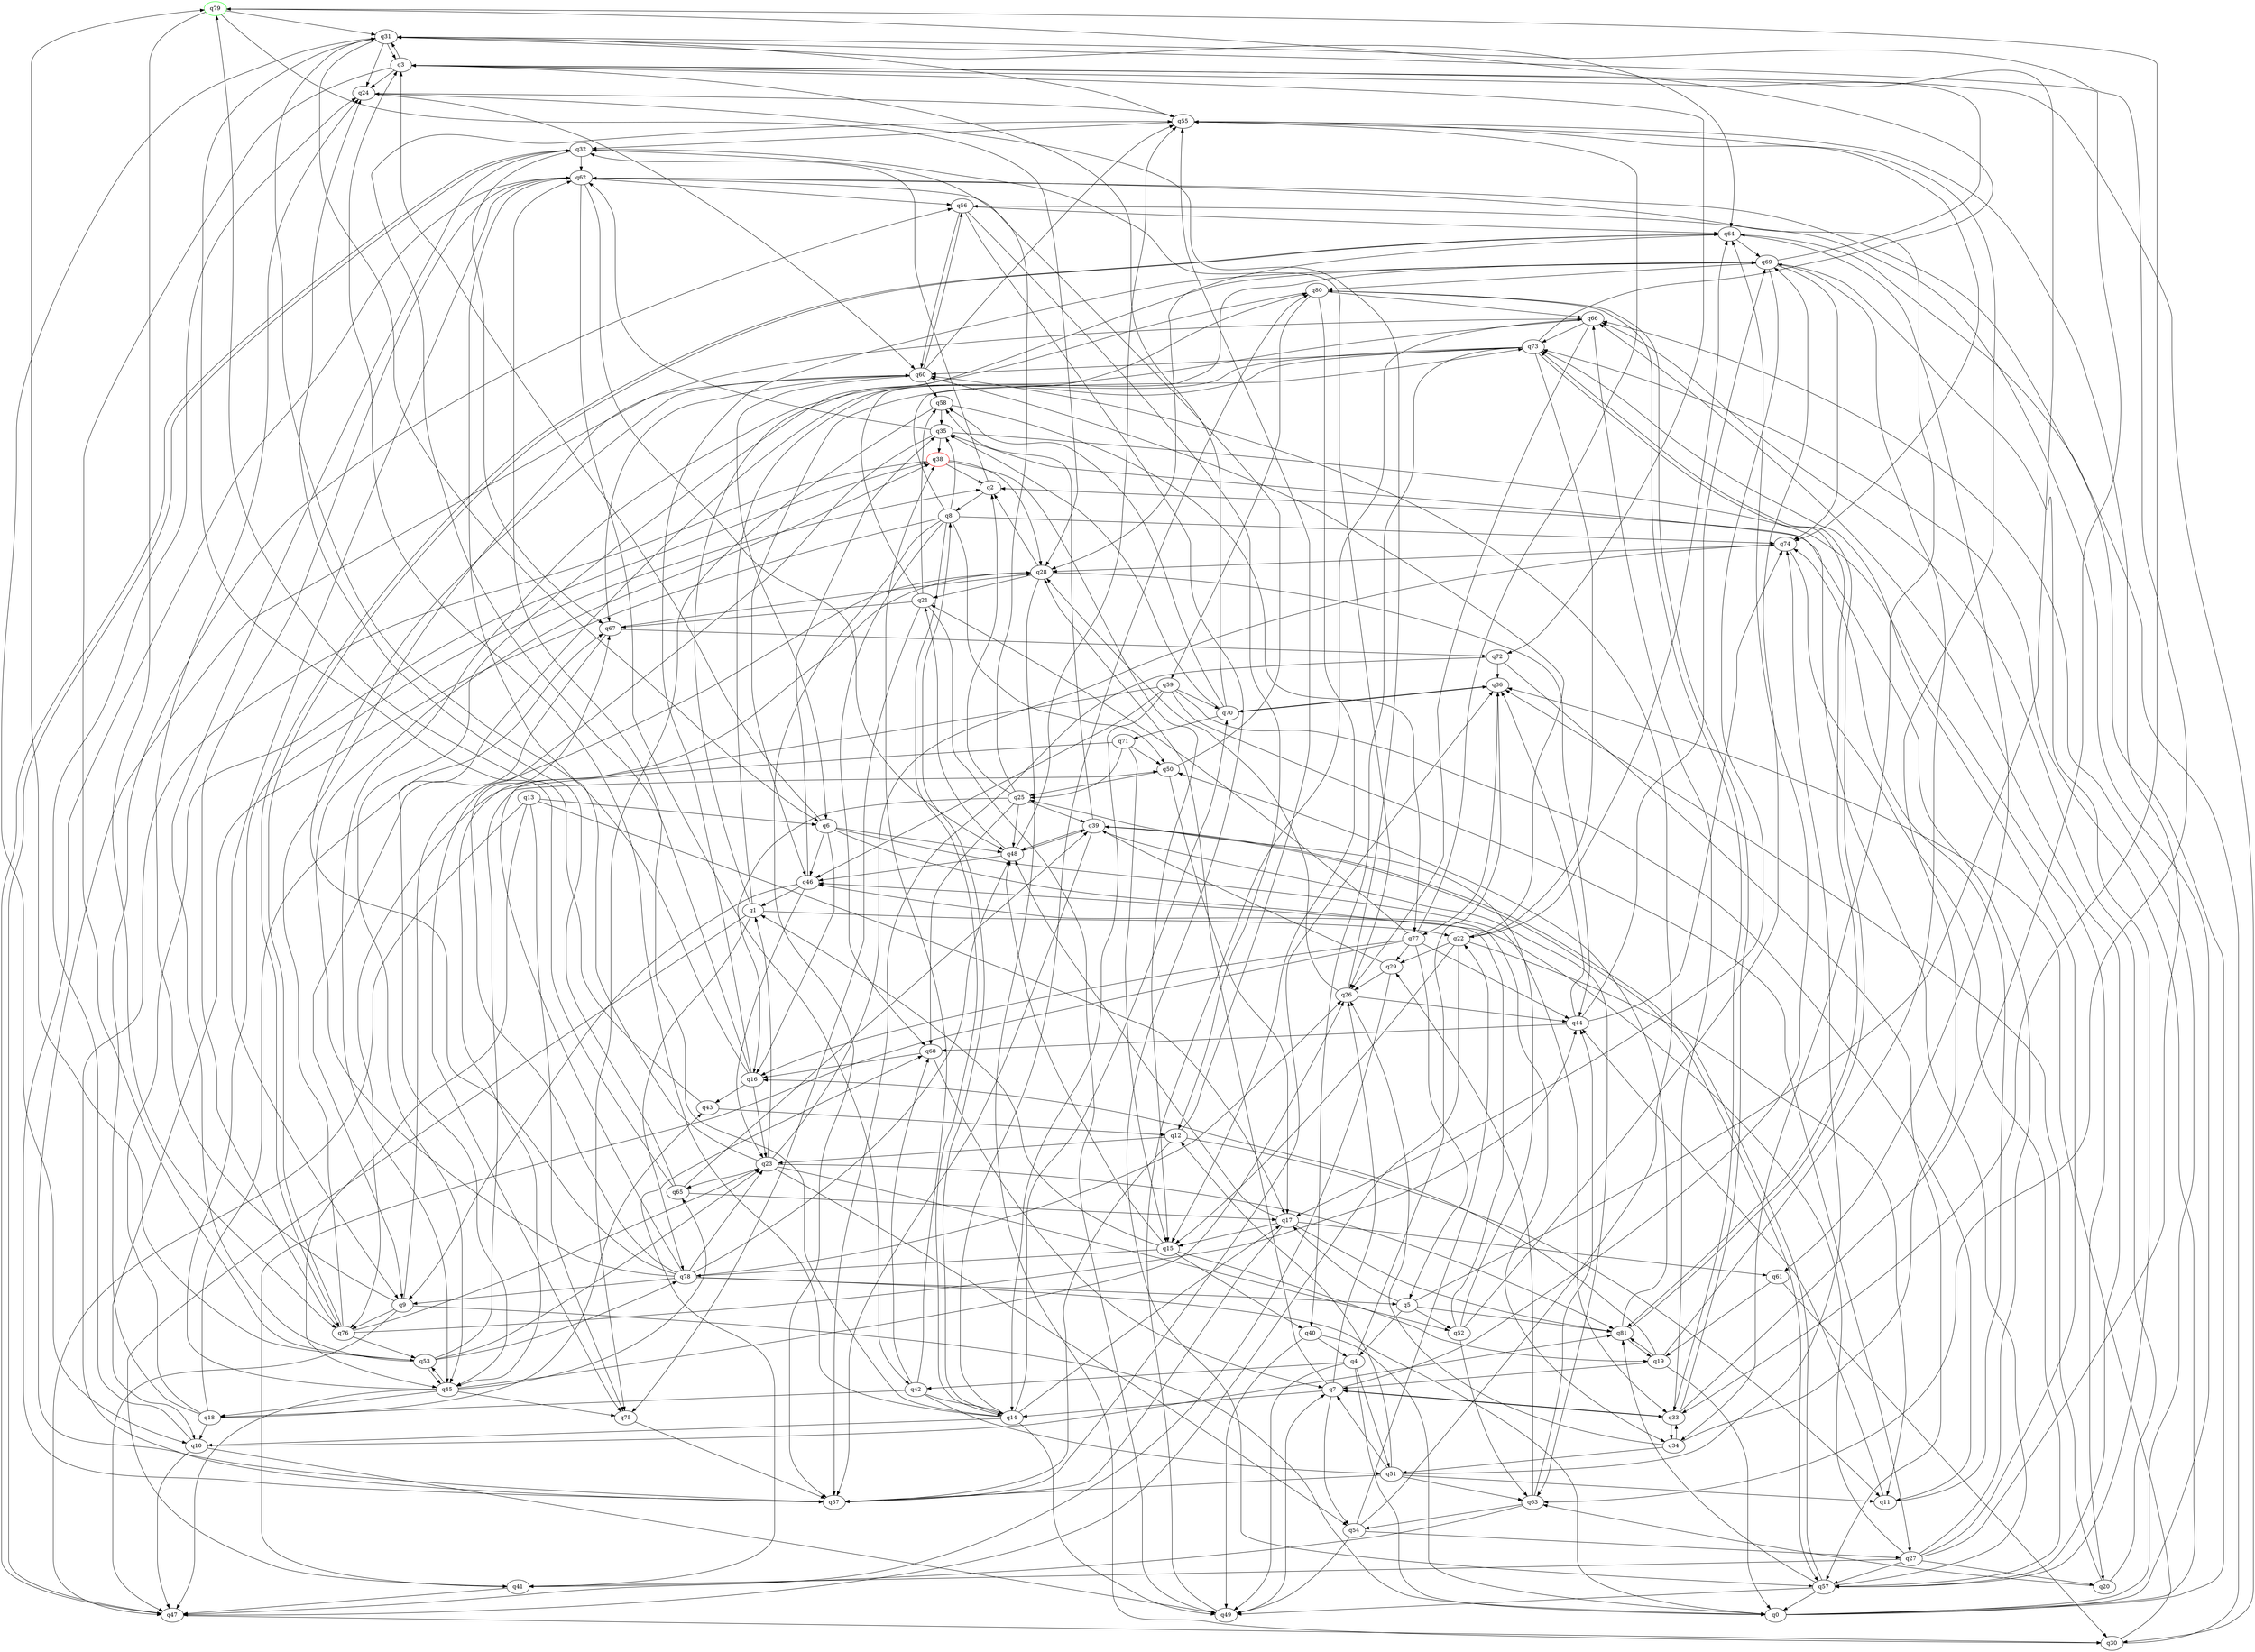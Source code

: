digraph A{
q79 [initial=1,color=green];
q38 [final=1,color=red];
q0 -> q56;
q0 -> q62;
q0 -> q66;
q0 -> q73;
q1 -> q22;
q1 -> q41;
q1 -> q69;
q1 -> q78;
q1 -> q80;
q2 -> q8;
q2 -> q32;
q3 -> q24;
q3 -> q30;
q3 -> q31;
q3 -> q53;
q3 -> q72;
q4 -> q0;
q4 -> q36;
q4 -> q42;
q4 -> q49;
q4 -> q51;
q5 -> q3;
q5 -> q4;
q5 -> q17;
q5 -> q52;
q5 -> q81;
q6 -> q3;
q6 -> q16;
q6 -> q33;
q6 -> q34;
q6 -> q46;
q6 -> q48;
q7 -> q14;
q7 -> q26;
q7 -> q28;
q7 -> q33;
q7 -> q54;
q7 -> q64;
q8 -> q10;
q8 -> q14;
q8 -> q35;
q8 -> q37;
q8 -> q50;
q8 -> q68;
q8 -> q73;
q8 -> q74;
q9 -> q0;
q9 -> q24;
q9 -> q28;
q9 -> q47;
q9 -> q76;
q10 -> q24;
q10 -> q47;
q10 -> q49;
q10 -> q81;
q11 -> q44;
q11 -> q74;
q12 -> q11;
q12 -> q23;
q12 -> q37;
q12 -> q55;
q13 -> q6;
q13 -> q17;
q13 -> q45;
q13 -> q47;
q13 -> q75;
q14 -> q3;
q14 -> q8;
q14 -> q10;
q14 -> q17;
q14 -> q49;
q14 -> q62;
q14 -> q70;
q14 -> q80;
q15 -> q1;
q15 -> q19;
q15 -> q40;
q15 -> q48;
q15 -> q78;
q16 -> q23;
q16 -> q31;
q16 -> q43;
q16 -> q55;
q16 -> q69;
q17 -> q15;
q17 -> q37;
q17 -> q48;
q17 -> q61;
q17 -> q81;
q18 -> q10;
q18 -> q38;
q18 -> q43;
q18 -> q56;
q18 -> q67;
q19 -> q0;
q19 -> q7;
q19 -> q16;
q19 -> q69;
q19 -> q81;
q20 -> q36;
q20 -> q63;
q20 -> q66;
q21 -> q49;
q21 -> q58;
q21 -> q67;
q21 -> q69;
q21 -> q75;
q22 -> q11;
q22 -> q15;
q22 -> q29;
q22 -> q47;
q22 -> q60;
q22 -> q64;
q23 -> q1;
q23 -> q52;
q23 -> q54;
q23 -> q62;
q23 -> q65;
q23 -> q74;
q23 -> q81;
q24 -> q55;
q24 -> q60;
q25 -> q2;
q25 -> q16;
q25 -> q32;
q25 -> q39;
q25 -> q48;
q25 -> q68;
q26 -> q24;
q26 -> q28;
q26 -> q44;
q27 -> q2;
q27 -> q20;
q27 -> q41;
q27 -> q46;
q27 -> q55;
q27 -> q57;
q27 -> q73;
q28 -> q2;
q28 -> q21;
q28 -> q30;
q28 -> q44;
q29 -> q26;
q29 -> q39;
q29 -> q47;
q30 -> q36;
q30 -> q64;
q31 -> q3;
q31 -> q6;
q31 -> q10;
q31 -> q24;
q31 -> q63;
q31 -> q64;
q32 -> q26;
q32 -> q47;
q32 -> q62;
q32 -> q67;
q33 -> q7;
q33 -> q31;
q33 -> q34;
q33 -> q66;
q33 -> q80;
q34 -> q26;
q34 -> q33;
q34 -> q51;
q34 -> q55;
q35 -> q20;
q35 -> q38;
q35 -> q62;
q35 -> q75;
q36 -> q70;
q36 -> q77;
q37 -> q36;
q37 -> q62;
q38 -> q2;
q38 -> q15;
q38 -> q28;
q38 -> q37;
q39 -> q37;
q39 -> q48;
q39 -> q57;
q39 -> q58;
q39 -> q63;
q40 -> q0;
q40 -> q4;
q40 -> q49;
q41 -> q47;
q41 -> q68;
q42 -> q14;
q42 -> q18;
q42 -> q38;
q42 -> q51;
q42 -> q68;
q43 -> q12;
q43 -> q79;
q44 -> q36;
q44 -> q68;
q44 -> q69;
q44 -> q74;
q45 -> q2;
q45 -> q18;
q45 -> q26;
q45 -> q47;
q45 -> q53;
q45 -> q65;
q45 -> q75;
q46 -> q1;
q46 -> q9;
q46 -> q23;
q46 -> q35;
q47 -> q30;
q47 -> q32;
q48 -> q21;
q48 -> q39;
q48 -> q46;
q48 -> q55;
q49 -> q7;
q49 -> q66;
q50 -> q17;
q50 -> q25;
q50 -> q62;
q51 -> q7;
q51 -> q11;
q51 -> q12;
q51 -> q37;
q51 -> q63;
q51 -> q74;
q52 -> q25;
q52 -> q46;
q52 -> q63;
q52 -> q69;
q53 -> q23;
q53 -> q32;
q53 -> q45;
q53 -> q50;
q53 -> q78;
q53 -> q79;
q54 -> q22;
q54 -> q27;
q54 -> q49;
q54 -> q60;
q55 -> q31;
q55 -> q32;
q55 -> q74;
q56 -> q12;
q56 -> q57;
q56 -> q60;
q56 -> q64;
q57 -> q0;
q57 -> q35;
q57 -> q39;
q57 -> q49;
q57 -> q66;
q57 -> q81;
q58 -> q35;
q58 -> q75;
q58 -> q77;
q59 -> q11;
q59 -> q14;
q59 -> q27;
q59 -> q45;
q59 -> q46;
q59 -> q70;
q60 -> q6;
q60 -> q37;
q60 -> q55;
q60 -> q56;
q60 -> q58;
q60 -> q67;
q61 -> q19;
q61 -> q30;
q62 -> q9;
q62 -> q34;
q62 -> q42;
q62 -> q48;
q62 -> q56;
q63 -> q29;
q63 -> q41;
q63 -> q44;
q63 -> q54;
q64 -> q28;
q64 -> q61;
q64 -> q69;
q64 -> q76;
q65 -> q17;
q65 -> q24;
q65 -> q31;
q65 -> q39;
q66 -> q26;
q66 -> q45;
q66 -> q73;
q67 -> q9;
q67 -> q28;
q67 -> q72;
q68 -> q7;
q68 -> q16;
q69 -> q3;
q69 -> q17;
q69 -> q57;
q69 -> q74;
q69 -> q80;
q70 -> q3;
q70 -> q35;
q70 -> q36;
q70 -> q58;
q70 -> q71;
q71 -> q15;
q71 -> q25;
q71 -> q50;
q71 -> q76;
q72 -> q36;
q72 -> q37;
q72 -> q57;
q73 -> q22;
q73 -> q40;
q73 -> q45;
q73 -> q46;
q73 -> q60;
q73 -> q79;
q73 -> q81;
q74 -> q28;
q74 -> q57;
q75 -> q37;
q76 -> q23;
q76 -> q44;
q76 -> q53;
q76 -> q62;
q76 -> q64;
q76 -> q66;
q77 -> q5;
q77 -> q16;
q77 -> q21;
q77 -> q29;
q77 -> q41;
q77 -> q44;
q77 -> q55;
q78 -> q0;
q78 -> q5;
q78 -> q9;
q78 -> q23;
q78 -> q26;
q78 -> q28;
q78 -> q38;
q78 -> q48;
q78 -> q60;
q78 -> q67;
q79 -> q28;
q79 -> q31;
q79 -> q33;
q79 -> q76;
q80 -> q15;
q80 -> q33;
q80 -> q45;
q80 -> q59;
q80 -> q66;
q81 -> q19;
q81 -> q50;
q81 -> q73;
}